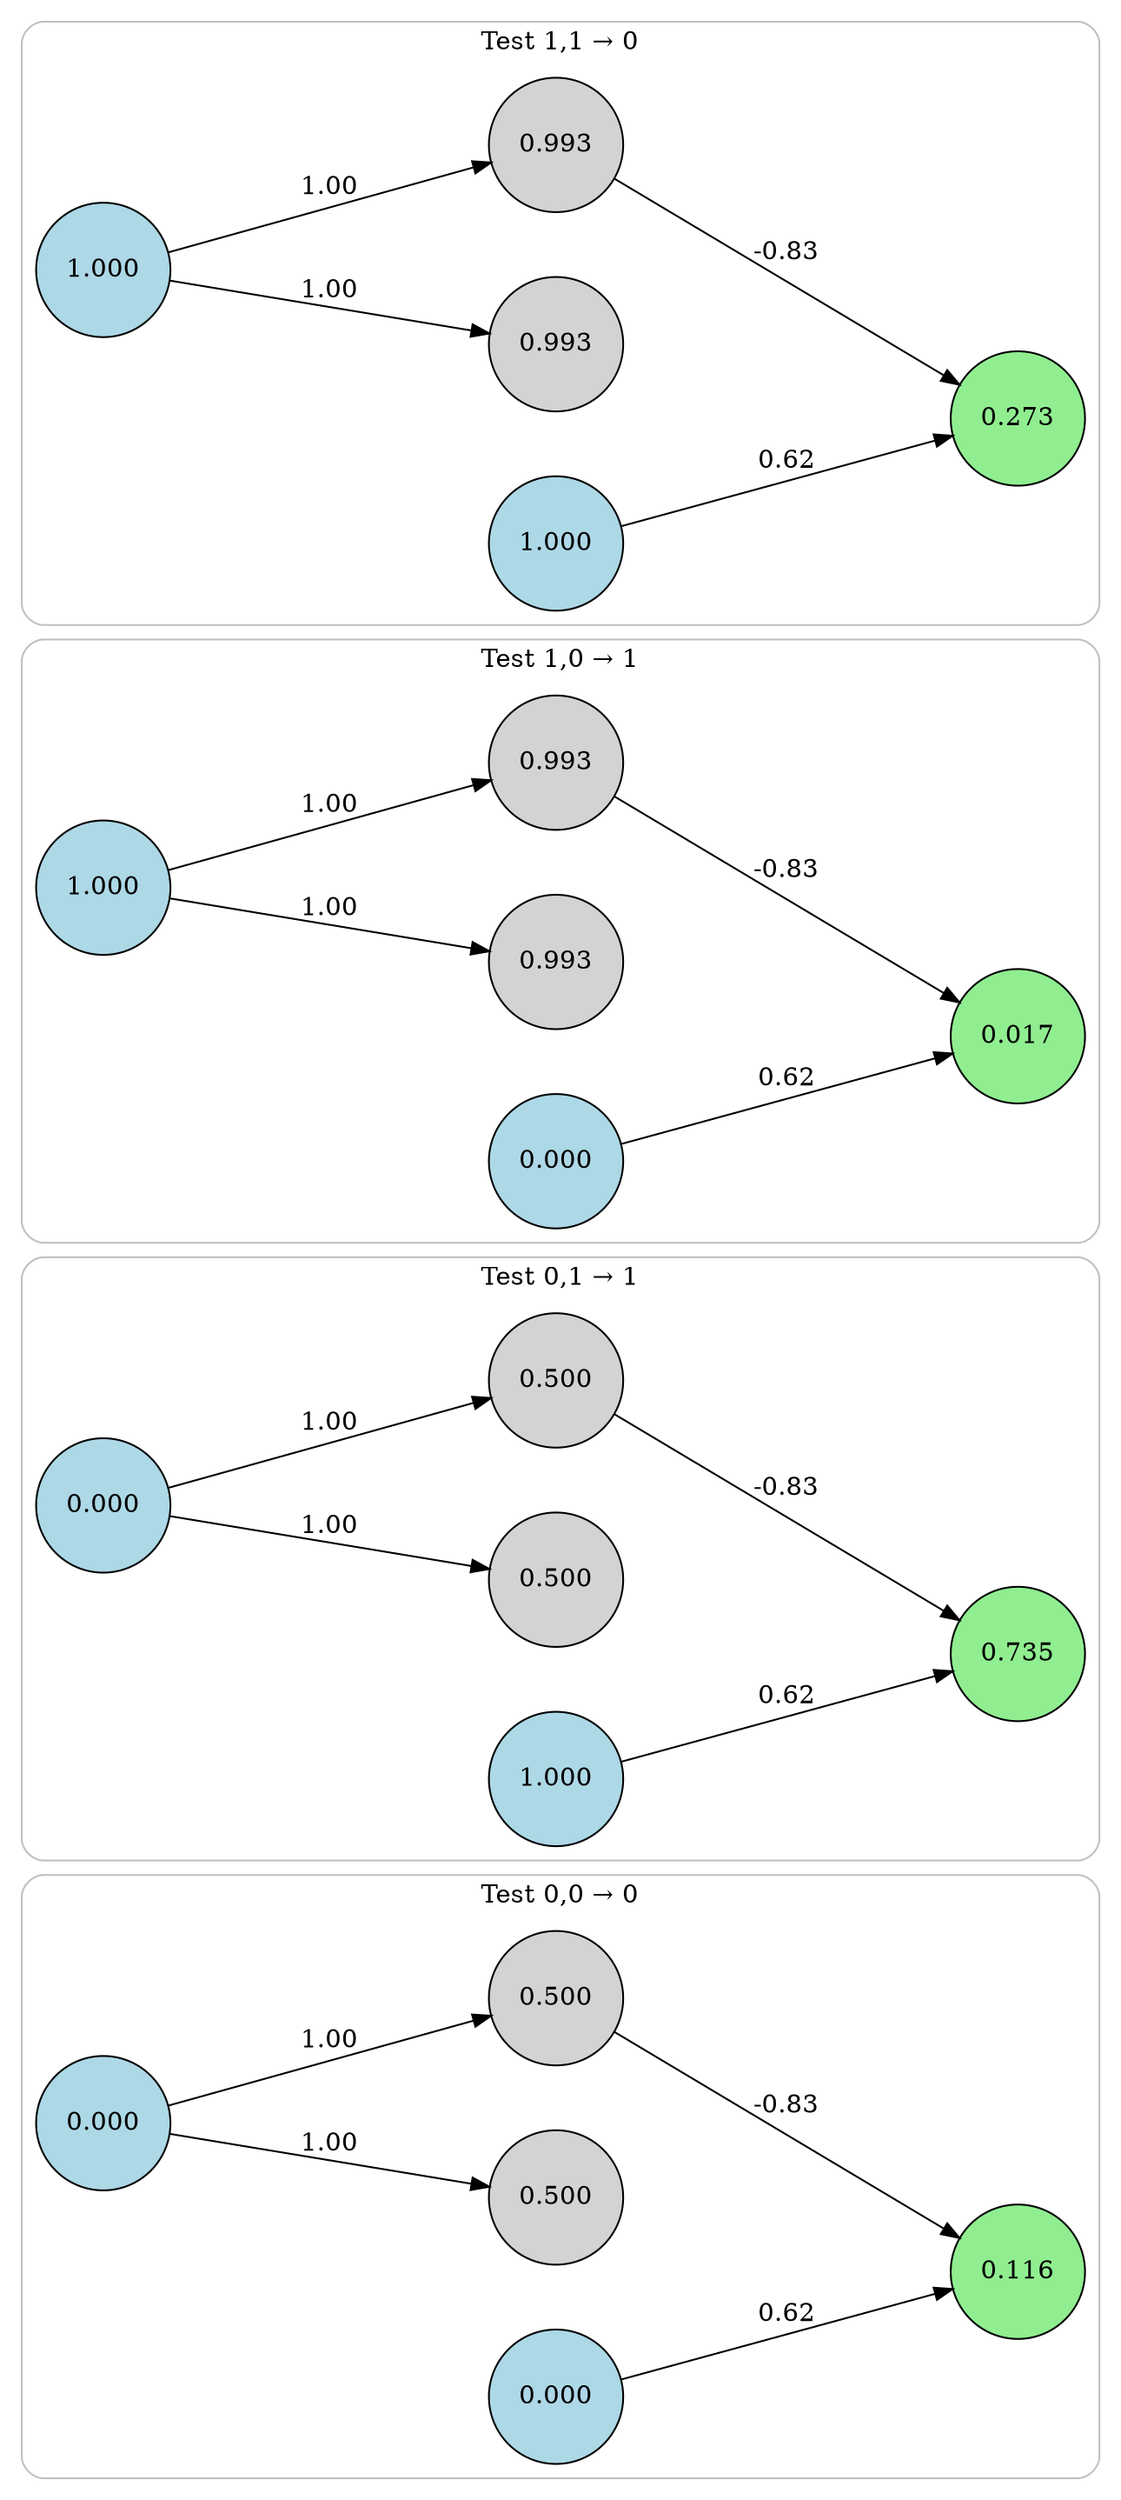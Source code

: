 digraph neat {
  compound=true;
  rankdir=LR;
  node [shape=circle];
  ranksep=2.0;
  nodesep=0.5;
  subgraph cluster_0 {
    label="Test 0,0 → 0";
    style=rounded;
    color=gray;
    node0_0 [label="0.000", style=filled, fillcolor=lightblue];
    node1_0 [label="0.000", style=filled, fillcolor=lightblue];
    node121_0 [label="0.116", style=filled, fillcolor=lightgreen];
    node164_0 [label="0.500", style=filled, fillcolor=lightgray];
    node188_0 [label="0.500", style=filled, fillcolor=lightgray];
    node1_0 -> node121_0 [label="0.62"];
    node0_0 -> node164_0 [label="1.00"];
    node0_0 -> node188_0 [label="1.00"];
    node188_0 -> node121_0 [label="-0.83"];
  }
  subgraph cluster_1 {
    label="Test 0,1 → 1";
    style=rounded;
    color=gray;
    node0_1 [label="0.000", style=filled, fillcolor=lightblue];
    node1_1 [label="1.000", style=filled, fillcolor=lightblue];
    node121_1 [label="0.735", style=filled, fillcolor=lightgreen];
    node164_1 [label="0.500", style=filled, fillcolor=lightgray];
    node188_1 [label="0.500", style=filled, fillcolor=lightgray];
    node1_1 -> node121_1 [label="0.62"];
    node0_1 -> node164_1 [label="1.00"];
    node0_1 -> node188_1 [label="1.00"];
    node188_1 -> node121_1 [label="-0.83"];
  }
  subgraph cluster_2 {
    label="Test 1,0 → 1";
    style=rounded;
    color=gray;
    node0_2 [label="1.000", style=filled, fillcolor=lightblue];
    node1_2 [label="0.000", style=filled, fillcolor=lightblue];
    node121_2 [label="0.017", style=filled, fillcolor=lightgreen];
    node164_2 [label="0.993", style=filled, fillcolor=lightgray];
    node188_2 [label="0.993", style=filled, fillcolor=lightgray];
    node1_2 -> node121_2 [label="0.62"];
    node0_2 -> node164_2 [label="1.00"];
    node0_2 -> node188_2 [label="1.00"];
    node188_2 -> node121_2 [label="-0.83"];
  }
  subgraph cluster_3 {
    label="Test 1,1 → 0";
    style=rounded;
    color=gray;
    node0_3 [label="1.000", style=filled, fillcolor=lightblue];
    node1_3 [label="1.000", style=filled, fillcolor=lightblue];
    node121_3 [label="0.273", style=filled, fillcolor=lightgreen];
    node164_3 [label="0.993", style=filled, fillcolor=lightgray];
    node188_3 [label="0.993", style=filled, fillcolor=lightgray];
    node1_3 -> node121_3 [label="0.62"];
    node0_3 -> node164_3 [label="1.00"];
    node0_3 -> node188_3 [label="1.00"];
    node188_3 -> node121_3 [label="-0.83"];
  }
}
